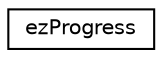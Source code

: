 digraph "Graphical Class Hierarchy"
{
 // LATEX_PDF_SIZE
  edge [fontname="Helvetica",fontsize="10",labelfontname="Helvetica",labelfontsize="10"];
  node [fontname="Helvetica",fontsize="10",shape=record];
  rankdir="LR";
  Node0 [label="ezProgress",height=0.2,width=0.4,color="black", fillcolor="white", style="filled",URL="$d8/d41/classez_progress.htm",tooltip="Manages the way a progress bar is subdivided and advanced."];
}
